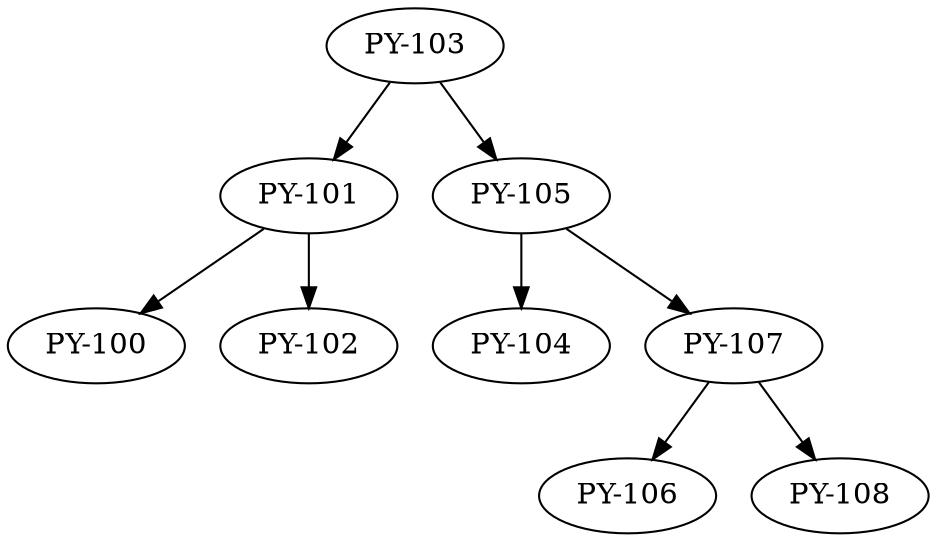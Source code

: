 digraph arbol {"PY-103" ;
x1 [label="",width=.1,style=invis];
"PY-103" -> "PY-101" ;
x2 [label="",width=.1,style=invis];
"PY-101" -> "PY-100" ;
 "PY-101" -> "PY-102" ;
{rank=same"PY-100" -> "PY-102" [style=invis]; } 
 "PY-103" -> "PY-105" ;
x2 [label="",width=.1,style=invis];
"PY-105" -> "PY-104" ;
 "PY-105" -> "PY-107" ;
x3 [label="",width=.1,style=invis];
"PY-107" -> "PY-106" ;
 "PY-107" -> "PY-108" ;
{rank=same"PY-106" -> "PY-108" [style=invis]; } 
{rank=same"PY-104" -> "PY-107" [style=invis]; } 
{rank=same"PY-101" -> "PY-105" [style=invis]; } 
}